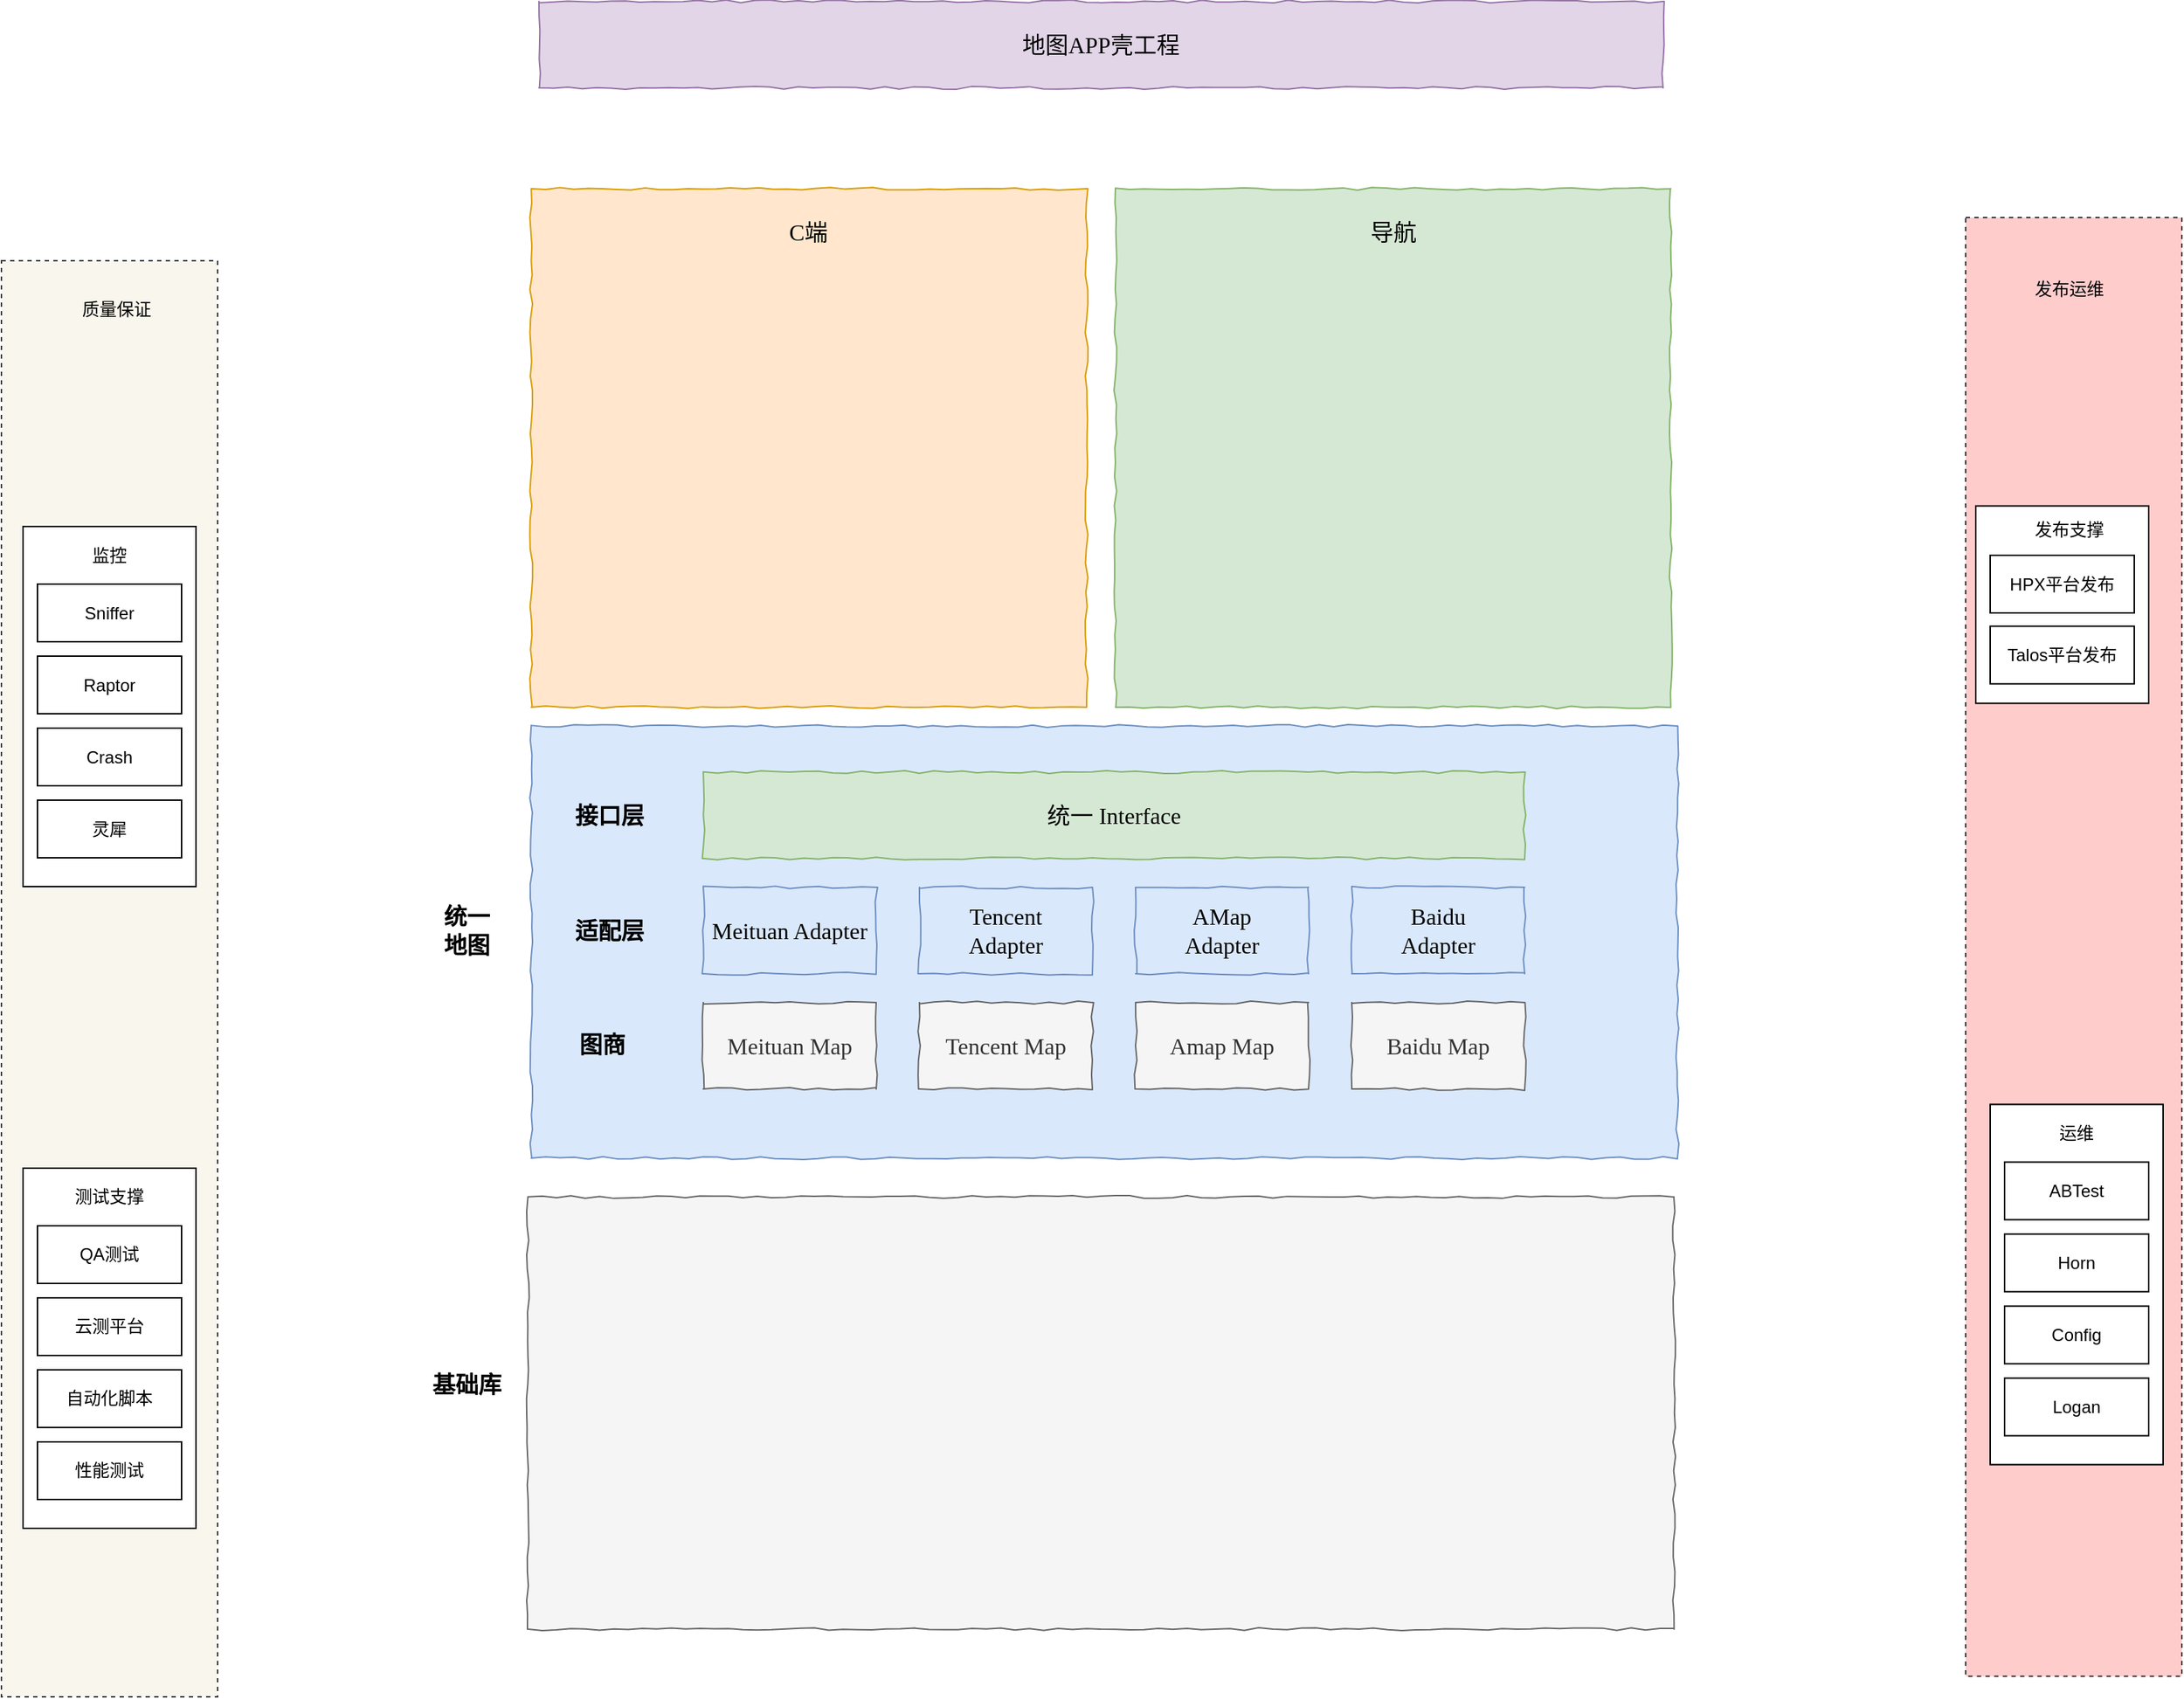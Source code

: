 <mxfile version="14.7.7" type="github">
  <diagram id="rLmRK7H-8Zh3lcYx4UbC" name="第 1 页">
    <mxGraphModel dx="1346" dy="1046" grid="1" gridSize="10" guides="1" tooltips="1" connect="1" arrows="1" fold="1" page="0" pageScale="1" pageWidth="827" pageHeight="1169" math="0" shadow="0">
      <root>
        <mxCell id="0" />
        <mxCell id="1" parent="0" />
        <mxCell id="4bEyxpbBNIZap9Eef66d-1" value="" style="rounded=0;whiteSpace=wrap;html=1;comic=1;fontFamily=Comic Sans MS;fontSize=16;fillColor=#dae8fc;strokeColor=#6c8ebf;" vertex="1" parent="1">
          <mxGeometry x="84.63" y="473" width="795.37" height="300" as="geometry" />
        </mxCell>
        <mxCell id="4bEyxpbBNIZap9Eef66d-2" value="Meituan Map" style="rounded=0;whiteSpace=wrap;html=1;comic=1;fillColor=#f5f5f5;strokeColor=#666666;fontColor=#333333;fontSize=16;fontFamily=Comic Sans MS;" vertex="1" parent="1">
          <mxGeometry x="204" y="665" width="120" height="60" as="geometry" />
        </mxCell>
        <mxCell id="4bEyxpbBNIZap9Eef66d-3" value="Tencent Map" style="rounded=0;whiteSpace=wrap;html=1;comic=1;fillColor=#f5f5f5;strokeColor=#666666;fontColor=#333333;fontSize=16;fontFamily=Comic Sans MS;" vertex="1" parent="1">
          <mxGeometry x="354" y="665" width="120" height="60" as="geometry" />
        </mxCell>
        <mxCell id="4bEyxpbBNIZap9Eef66d-4" value="Amap Map" style="rounded=0;whiteSpace=wrap;html=1;comic=1;fillColor=#f5f5f5;strokeColor=#666666;fontColor=#333333;fontSize=16;fontFamily=Comic Sans MS;" vertex="1" parent="1">
          <mxGeometry x="504" y="665" width="120" height="60" as="geometry" />
        </mxCell>
        <mxCell id="4bEyxpbBNIZap9Eef66d-5" value="Baidu Map" style="rounded=0;whiteSpace=wrap;html=1;comic=1;fillColor=#f5f5f5;strokeColor=#666666;fontColor=#333333;fontSize=16;fontFamily=Comic Sans MS;" vertex="1" parent="1">
          <mxGeometry x="654" y="665" width="120" height="60" as="geometry" />
        </mxCell>
        <mxCell id="4bEyxpbBNIZap9Eef66d-6" value="Meituan Adapter" style="rounded=0;whiteSpace=wrap;html=1;comic=1;fillColor=#dae8fc;strokeColor=#6c8ebf;fontSize=16;fontFamily=Comic Sans MS;" vertex="1" parent="1">
          <mxGeometry x="204" y="585" width="120" height="60" as="geometry" />
        </mxCell>
        <mxCell id="4bEyxpbBNIZap9Eef66d-7" value="图商" style="text;html=1;strokeColor=none;fillColor=none;align=center;verticalAlign=middle;whiteSpace=wrap;rounded=0;comic=1;fontFamily=Comic Sans MS;fontSize=16;fontStyle=1" vertex="1" parent="1">
          <mxGeometry x="114" y="685" width="40" height="18" as="geometry" />
        </mxCell>
        <mxCell id="4bEyxpbBNIZap9Eef66d-8" value="Tencent&lt;br&gt;Adapter" style="rounded=0;whiteSpace=wrap;html=1;comic=1;fillColor=#dae8fc;strokeColor=#6c8ebf;fontSize=16;fontFamily=Comic Sans MS;" vertex="1" parent="1">
          <mxGeometry x="354" y="585" width="120" height="60" as="geometry" />
        </mxCell>
        <mxCell id="4bEyxpbBNIZap9Eef66d-9" value="AMap&lt;br&gt;Adapter" style="rounded=0;whiteSpace=wrap;html=1;comic=1;fillColor=#dae8fc;strokeColor=#6c8ebf;fontSize=16;fontFamily=Comic Sans MS;" vertex="1" parent="1">
          <mxGeometry x="504" y="585" width="120" height="60" as="geometry" />
        </mxCell>
        <mxCell id="4bEyxpbBNIZap9Eef66d-10" value="Baidu&lt;br&gt;Adapter" style="rounded=0;whiteSpace=wrap;html=1;comic=1;fillColor=#dae8fc;strokeColor=#6c8ebf;fontSize=16;fontFamily=Comic Sans MS;" vertex="1" parent="1">
          <mxGeometry x="654" y="585" width="120" height="60" as="geometry" />
        </mxCell>
        <mxCell id="4bEyxpbBNIZap9Eef66d-11" value="适配层" style="text;html=1;strokeColor=none;fillColor=none;align=center;verticalAlign=middle;whiteSpace=wrap;rounded=0;comic=1;fontFamily=Comic Sans MS;fontSize=16;fontStyle=1" vertex="1" parent="1">
          <mxGeometry x="114" y="605" width="50" height="20" as="geometry" />
        </mxCell>
        <mxCell id="4bEyxpbBNIZap9Eef66d-12" value="接口层" style="text;html=1;strokeColor=none;fillColor=none;align=center;verticalAlign=middle;whiteSpace=wrap;rounded=0;comic=1;fontFamily=Comic Sans MS;fontSize=16;fontStyle=1" vertex="1" parent="1">
          <mxGeometry x="114" y="525" width="50" height="20" as="geometry" />
        </mxCell>
        <mxCell id="4bEyxpbBNIZap9Eef66d-13" value="统一&lt;br&gt;地图" style="text;html=1;strokeColor=none;fillColor=none;align=center;verticalAlign=middle;whiteSpace=wrap;rounded=0;comic=1;fontFamily=Comic Sans MS;fontSize=16;fontStyle=1" vertex="1" parent="1">
          <mxGeometry x="11" y="605" width="58" height="20" as="geometry" />
        </mxCell>
        <mxCell id="4bEyxpbBNIZap9Eef66d-14" value="统一 Interface" style="rounded=0;whiteSpace=wrap;html=1;comic=1;fillColor=#d5e8d4;strokeColor=#82b366;fontSize=16;fontFamily=Comic Sans MS;" vertex="1" parent="1">
          <mxGeometry x="204" y="505" width="570" height="60" as="geometry" />
        </mxCell>
        <mxCell id="4bEyxpbBNIZap9Eef66d-15" value="" style="rounded=0;whiteSpace=wrap;html=1;comic=1;fontFamily=Comic Sans MS;fontSize=16;fillColor=#ffe6cc;strokeColor=#d79b00;" vertex="1" parent="1">
          <mxGeometry x="84.63" y="100" width="385.37" height="360" as="geometry" />
        </mxCell>
        <mxCell id="4bEyxpbBNIZap9Eef66d-16" value="" style="rounded=0;whiteSpace=wrap;html=1;comic=1;fontFamily=Comic Sans MS;fontSize=16;fillColor=#d5e8d4;strokeColor=#82b366;" vertex="1" parent="1">
          <mxGeometry x="490" y="100" width="385.37" height="360" as="geometry" />
        </mxCell>
        <mxCell id="4bEyxpbBNIZap9Eef66d-18" value="" style="rounded=0;whiteSpace=wrap;html=1;dashed=1;fillColor=#f9f7ed;strokeColor=#36393d;" vertex="1" parent="1">
          <mxGeometry x="-283" y="150" width="150" height="997" as="geometry" />
        </mxCell>
        <mxCell id="4bEyxpbBNIZap9Eef66d-19" value="" style="group" vertex="1" connectable="0" parent="1">
          <mxGeometry x="-268" y="780" width="120" height="250" as="geometry" />
        </mxCell>
        <mxCell id="4bEyxpbBNIZap9Eef66d-20" value="" style="rounded=0;whiteSpace=wrap;html=1;" vertex="1" parent="4bEyxpbBNIZap9Eef66d-19">
          <mxGeometry width="120" height="250" as="geometry" />
        </mxCell>
        <mxCell id="4bEyxpbBNIZap9Eef66d-21" value="测试支撑" style="text;html=1;strokeColor=none;fillColor=none;align=center;verticalAlign=middle;whiteSpace=wrap;rounded=0;" vertex="1" parent="4bEyxpbBNIZap9Eef66d-19">
          <mxGeometry x="25" y="10" width="70" height="20" as="geometry" />
        </mxCell>
        <mxCell id="4bEyxpbBNIZap9Eef66d-22" value="QA测试" style="rounded=0;whiteSpace=wrap;html=1;" vertex="1" parent="4bEyxpbBNIZap9Eef66d-19">
          <mxGeometry x="10" y="40" width="100" height="40" as="geometry" />
        </mxCell>
        <mxCell id="4bEyxpbBNIZap9Eef66d-23" value="云测平台" style="rounded=0;whiteSpace=wrap;html=1;" vertex="1" parent="4bEyxpbBNIZap9Eef66d-19">
          <mxGeometry x="10" y="90" width="100" height="40" as="geometry" />
        </mxCell>
        <mxCell id="4bEyxpbBNIZap9Eef66d-24" value="自动化脚本" style="rounded=0;whiteSpace=wrap;html=1;" vertex="1" parent="4bEyxpbBNIZap9Eef66d-19">
          <mxGeometry x="10" y="140" width="100" height="40" as="geometry" />
        </mxCell>
        <mxCell id="4bEyxpbBNIZap9Eef66d-25" value="性能测试" style="rounded=0;whiteSpace=wrap;html=1;" vertex="1" parent="4bEyxpbBNIZap9Eef66d-19">
          <mxGeometry x="10" y="190" width="100" height="40" as="geometry" />
        </mxCell>
        <mxCell id="4bEyxpbBNIZap9Eef66d-26" value="" style="group" vertex="1" connectable="0" parent="1">
          <mxGeometry x="-268" y="334.5" width="120" height="250" as="geometry" />
        </mxCell>
        <mxCell id="4bEyxpbBNIZap9Eef66d-27" value="" style="rounded=0;whiteSpace=wrap;html=1;" vertex="1" parent="4bEyxpbBNIZap9Eef66d-26">
          <mxGeometry width="120" height="250" as="geometry" />
        </mxCell>
        <mxCell id="4bEyxpbBNIZap9Eef66d-28" value="监控" style="text;html=1;strokeColor=none;fillColor=none;align=center;verticalAlign=middle;whiteSpace=wrap;rounded=0;" vertex="1" parent="4bEyxpbBNIZap9Eef66d-26">
          <mxGeometry x="25" y="10" width="70" height="20" as="geometry" />
        </mxCell>
        <mxCell id="4bEyxpbBNIZap9Eef66d-29" value="Sniffer" style="rounded=0;whiteSpace=wrap;html=1;" vertex="1" parent="4bEyxpbBNIZap9Eef66d-26">
          <mxGeometry x="10" y="40" width="100" height="40" as="geometry" />
        </mxCell>
        <mxCell id="4bEyxpbBNIZap9Eef66d-30" value="Raptor" style="rounded=0;whiteSpace=wrap;html=1;" vertex="1" parent="4bEyxpbBNIZap9Eef66d-26">
          <mxGeometry x="10" y="90" width="100" height="40" as="geometry" />
        </mxCell>
        <mxCell id="4bEyxpbBNIZap9Eef66d-31" value="Crash" style="rounded=0;whiteSpace=wrap;html=1;" vertex="1" parent="4bEyxpbBNIZap9Eef66d-26">
          <mxGeometry x="10" y="140" width="100" height="40" as="geometry" />
        </mxCell>
        <mxCell id="4bEyxpbBNIZap9Eef66d-32" value="灵犀" style="rounded=0;whiteSpace=wrap;html=1;" vertex="1" parent="4bEyxpbBNIZap9Eef66d-26">
          <mxGeometry x="10" y="190" width="100" height="40" as="geometry" />
        </mxCell>
        <mxCell id="4bEyxpbBNIZap9Eef66d-33" value="质量保证" style="text;html=1;strokeColor=none;fillColor=none;align=center;verticalAlign=middle;whiteSpace=wrap;rounded=0;dashed=1;" vertex="1" parent="1">
          <mxGeometry x="-238" y="174.25" width="70" height="20" as="geometry" />
        </mxCell>
        <mxCell id="4bEyxpbBNIZap9Eef66d-34" value="" style="rounded=0;whiteSpace=wrap;html=1;dashed=1;fillColor=#ffcccc;strokeColor=#36393d;" vertex="1" parent="1">
          <mxGeometry x="1080" y="120" width="150" height="1012.75" as="geometry" />
        </mxCell>
        <mxCell id="4bEyxpbBNIZap9Eef66d-35" value="" style="group;fillColor=#f5f5f5;strokeColor=#666666;fontColor=#333333;" vertex="1" connectable="0" parent="1">
          <mxGeometry x="1097" y="735.75" width="120" height="250" as="geometry" />
        </mxCell>
        <mxCell id="4bEyxpbBNIZap9Eef66d-36" value="" style="rounded=0;whiteSpace=wrap;html=1;" vertex="1" parent="4bEyxpbBNIZap9Eef66d-35">
          <mxGeometry width="120" height="250" as="geometry" />
        </mxCell>
        <mxCell id="4bEyxpbBNIZap9Eef66d-37" value="运维" style="text;html=1;strokeColor=none;fillColor=none;align=center;verticalAlign=middle;whiteSpace=wrap;rounded=0;" vertex="1" parent="4bEyxpbBNIZap9Eef66d-35">
          <mxGeometry x="25" y="10" width="70" height="20" as="geometry" />
        </mxCell>
        <mxCell id="4bEyxpbBNIZap9Eef66d-38" value="ABTest" style="rounded=0;whiteSpace=wrap;html=1;" vertex="1" parent="4bEyxpbBNIZap9Eef66d-35">
          <mxGeometry x="10" y="40" width="100" height="40" as="geometry" />
        </mxCell>
        <mxCell id="4bEyxpbBNIZap9Eef66d-39" value="Horn" style="rounded=0;whiteSpace=wrap;html=1;" vertex="1" parent="4bEyxpbBNIZap9Eef66d-35">
          <mxGeometry x="10" y="90" width="100" height="40" as="geometry" />
        </mxCell>
        <mxCell id="4bEyxpbBNIZap9Eef66d-40" value="Config" style="rounded=0;whiteSpace=wrap;html=1;" vertex="1" parent="4bEyxpbBNIZap9Eef66d-35">
          <mxGeometry x="10" y="140" width="100" height="40" as="geometry" />
        </mxCell>
        <mxCell id="4bEyxpbBNIZap9Eef66d-41" value="Logan" style="rounded=0;whiteSpace=wrap;html=1;" vertex="1" parent="4bEyxpbBNIZap9Eef66d-35">
          <mxGeometry x="10" y="190" width="100" height="40" as="geometry" />
        </mxCell>
        <mxCell id="4bEyxpbBNIZap9Eef66d-42" value="" style="rounded=0;whiteSpace=wrap;html=1;" vertex="1" parent="1">
          <mxGeometry x="1087" y="320.25" width="120" height="137" as="geometry" />
        </mxCell>
        <mxCell id="4bEyxpbBNIZap9Eef66d-43" value="发布支撑" style="text;html=1;strokeColor=none;fillColor=none;align=center;verticalAlign=middle;whiteSpace=wrap;rounded=0;" vertex="1" parent="1">
          <mxGeometry x="1127" y="327.25" width="50" height="20" as="geometry" />
        </mxCell>
        <mxCell id="4bEyxpbBNIZap9Eef66d-44" value="HPX平台发布" style="rounded=0;whiteSpace=wrap;html=1;" vertex="1" parent="1">
          <mxGeometry x="1097" y="354.5" width="100" height="40" as="geometry" />
        </mxCell>
        <mxCell id="4bEyxpbBNIZap9Eef66d-45" value="Talos平台发布" style="rounded=0;whiteSpace=wrap;html=1;" vertex="1" parent="1">
          <mxGeometry x="1097" y="403.75" width="100" height="40" as="geometry" />
        </mxCell>
        <mxCell id="4bEyxpbBNIZap9Eef66d-46" value="发布运维" style="text;html=1;strokeColor=none;fillColor=none;align=center;verticalAlign=middle;whiteSpace=wrap;rounded=0;dashed=1;" vertex="1" parent="1">
          <mxGeometry x="1117" y="160" width="70" height="20" as="geometry" />
        </mxCell>
        <mxCell id="4bEyxpbBNIZap9Eef66d-47" value="地图APP壳工程" style="rounded=0;whiteSpace=wrap;html=1;comic=1;fontFamily=Comic Sans MS;fontSize=16;fillColor=#e1d5e7;strokeColor=#9673a6;" vertex="1" parent="1">
          <mxGeometry x="90" y="-30" width="780" height="60" as="geometry" />
        </mxCell>
        <mxCell id="4bEyxpbBNIZap9Eef66d-49" value="C端" style="text;html=1;strokeColor=none;fillColor=none;align=center;verticalAlign=middle;whiteSpace=wrap;rounded=0;comic=1;fontFamily=Comic Sans MS;fontSize=16;" vertex="1" parent="1">
          <mxGeometry x="257" y="120" width="40" height="20" as="geometry" />
        </mxCell>
        <mxCell id="4bEyxpbBNIZap9Eef66d-50" value="导航" style="text;html=1;strokeColor=none;fillColor=none;align=center;verticalAlign=middle;whiteSpace=wrap;rounded=0;comic=1;fontFamily=Comic Sans MS;fontSize=16;" vertex="1" parent="1">
          <mxGeometry x="662.68" y="120" width="40" height="20" as="geometry" />
        </mxCell>
        <mxCell id="4bEyxpbBNIZap9Eef66d-51" value="" style="rounded=0;whiteSpace=wrap;html=1;comic=1;fontFamily=Comic Sans MS;fontSize=16;fillColor=#f5f5f5;strokeColor=#666666;fontColor=#333333;" vertex="1" parent="1">
          <mxGeometry x="82.31" y="800" width="795.37" height="300" as="geometry" />
        </mxCell>
        <mxCell id="4bEyxpbBNIZap9Eef66d-52" value="基础库" style="text;html=1;strokeColor=none;fillColor=none;align=center;verticalAlign=middle;whiteSpace=wrap;rounded=0;comic=1;fontFamily=Comic Sans MS;fontSize=16;fontStyle=1" vertex="1" parent="1">
          <mxGeometry x="11" y="920" width="58" height="20" as="geometry" />
        </mxCell>
      </root>
    </mxGraphModel>
  </diagram>
</mxfile>

